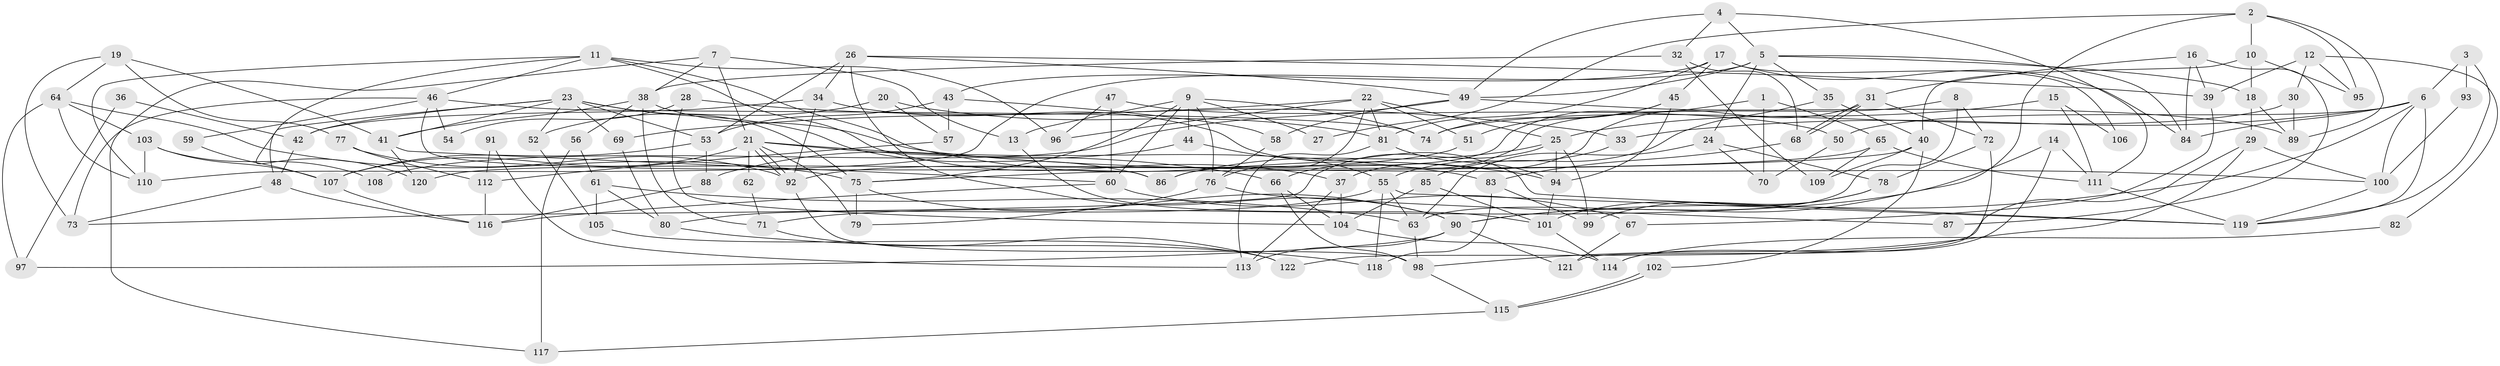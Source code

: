 // Generated by graph-tools (version 1.1) at 2025/26/03/09/25 03:26:14]
// undirected, 122 vertices, 244 edges
graph export_dot {
graph [start="1"]
  node [color=gray90,style=filled];
  1;
  2;
  3;
  4;
  5;
  6;
  7;
  8;
  9;
  10;
  11;
  12;
  13;
  14;
  15;
  16;
  17;
  18;
  19;
  20;
  21;
  22;
  23;
  24;
  25;
  26;
  27;
  28;
  29;
  30;
  31;
  32;
  33;
  34;
  35;
  36;
  37;
  38;
  39;
  40;
  41;
  42;
  43;
  44;
  45;
  46;
  47;
  48;
  49;
  50;
  51;
  52;
  53;
  54;
  55;
  56;
  57;
  58;
  59;
  60;
  61;
  62;
  63;
  64;
  65;
  66;
  67;
  68;
  69;
  70;
  71;
  72;
  73;
  74;
  75;
  76;
  77;
  78;
  79;
  80;
  81;
  82;
  83;
  84;
  85;
  86;
  87;
  88;
  89;
  90;
  91;
  92;
  93;
  94;
  95;
  96;
  97;
  98;
  99;
  100;
  101;
  102;
  103;
  104;
  105;
  106;
  107;
  108;
  109;
  110;
  111;
  112;
  113;
  114;
  115;
  116;
  117;
  118;
  119;
  120;
  121;
  122;
  1 -- 65;
  1 -- 86;
  1 -- 70;
  2 -- 89;
  2 -- 90;
  2 -- 10;
  2 -- 27;
  2 -- 95;
  3 -- 119;
  3 -- 6;
  3 -- 93;
  4 -- 49;
  4 -- 32;
  4 -- 5;
  4 -- 111;
  5 -- 49;
  5 -- 18;
  5 -- 24;
  5 -- 35;
  5 -- 84;
  5 -- 110;
  6 -- 84;
  6 -- 90;
  6 -- 33;
  6 -- 50;
  6 -- 100;
  6 -- 119;
  7 -- 117;
  7 -- 38;
  7 -- 13;
  7 -- 21;
  8 -- 63;
  8 -- 72;
  8 -- 66;
  9 -- 13;
  9 -- 76;
  9 -- 27;
  9 -- 44;
  9 -- 60;
  9 -- 74;
  9 -- 75;
  10 -- 40;
  10 -- 18;
  10 -- 95;
  11 -- 110;
  11 -- 96;
  11 -- 37;
  11 -- 46;
  11 -- 94;
  11 -- 120;
  12 -- 95;
  12 -- 30;
  12 -- 39;
  12 -- 82;
  13 -- 101;
  14 -- 111;
  14 -- 114;
  14 -- 71;
  15 -- 111;
  15 -- 25;
  15 -- 106;
  16 -- 39;
  16 -- 31;
  16 -- 84;
  16 -- 87;
  17 -- 45;
  17 -- 84;
  17 -- 43;
  17 -- 81;
  17 -- 106;
  18 -- 29;
  18 -- 89;
  19 -- 73;
  19 -- 64;
  19 -- 41;
  19 -- 77;
  20 -- 52;
  20 -- 57;
  20 -- 81;
  21 -- 92;
  21 -- 92;
  21 -- 62;
  21 -- 66;
  21 -- 79;
  21 -- 83;
  21 -- 107;
  22 -- 81;
  22 -- 25;
  22 -- 51;
  22 -- 69;
  22 -- 76;
  22 -- 96;
  23 -- 42;
  23 -- 86;
  23 -- 41;
  23 -- 48;
  23 -- 52;
  23 -- 53;
  23 -- 69;
  23 -- 75;
  24 -- 63;
  24 -- 70;
  24 -- 78;
  25 -- 73;
  25 -- 94;
  25 -- 86;
  25 -- 99;
  26 -- 39;
  26 -- 34;
  26 -- 49;
  26 -- 53;
  26 -- 90;
  28 -- 104;
  28 -- 33;
  28 -- 54;
  29 -- 100;
  29 -- 98;
  29 -- 122;
  30 -- 74;
  30 -- 89;
  31 -- 37;
  31 -- 68;
  31 -- 68;
  31 -- 72;
  32 -- 68;
  32 -- 109;
  32 -- 38;
  33 -- 55;
  34 -- 92;
  34 -- 119;
  34 -- 42;
  35 -- 85;
  35 -- 40;
  36 -- 42;
  36 -- 97;
  37 -- 113;
  37 -- 104;
  38 -- 41;
  38 -- 56;
  38 -- 71;
  38 -- 100;
  39 -- 67;
  40 -- 75;
  40 -- 102;
  40 -- 109;
  41 -- 60;
  41 -- 120;
  42 -- 48;
  43 -- 53;
  43 -- 57;
  43 -- 58;
  44 -- 88;
  44 -- 55;
  45 -- 94;
  45 -- 51;
  45 -- 74;
  46 -- 74;
  46 -- 54;
  46 -- 59;
  46 -- 73;
  46 -- 86;
  47 -- 50;
  47 -- 60;
  47 -- 96;
  48 -- 116;
  48 -- 73;
  49 -- 58;
  49 -- 89;
  49 -- 108;
  50 -- 70;
  51 -- 92;
  52 -- 105;
  53 -- 88;
  53 -- 107;
  55 -- 119;
  55 -- 63;
  55 -- 80;
  55 -- 118;
  56 -- 61;
  56 -- 117;
  57 -- 112;
  58 -- 76;
  59 -- 107;
  60 -- 67;
  60 -- 116;
  61 -- 80;
  61 -- 63;
  61 -- 105;
  62 -- 71;
  63 -- 98;
  64 -- 75;
  64 -- 110;
  64 -- 97;
  64 -- 103;
  65 -- 120;
  65 -- 111;
  65 -- 109;
  66 -- 98;
  66 -- 104;
  67 -- 121;
  68 -- 83;
  69 -- 80;
  71 -- 122;
  72 -- 78;
  72 -- 121;
  75 -- 79;
  75 -- 90;
  76 -- 79;
  76 -- 87;
  77 -- 92;
  77 -- 112;
  78 -- 99;
  78 -- 101;
  80 -- 118;
  81 -- 94;
  81 -- 113;
  82 -- 114;
  83 -- 118;
  83 -- 99;
  85 -- 104;
  85 -- 101;
  88 -- 116;
  90 -- 97;
  90 -- 113;
  90 -- 121;
  91 -- 112;
  91 -- 113;
  92 -- 98;
  93 -- 100;
  94 -- 101;
  98 -- 115;
  100 -- 119;
  101 -- 114;
  102 -- 115;
  102 -- 115;
  103 -- 107;
  103 -- 108;
  103 -- 110;
  104 -- 114;
  105 -- 122;
  107 -- 116;
  111 -- 119;
  112 -- 116;
  115 -- 117;
}
